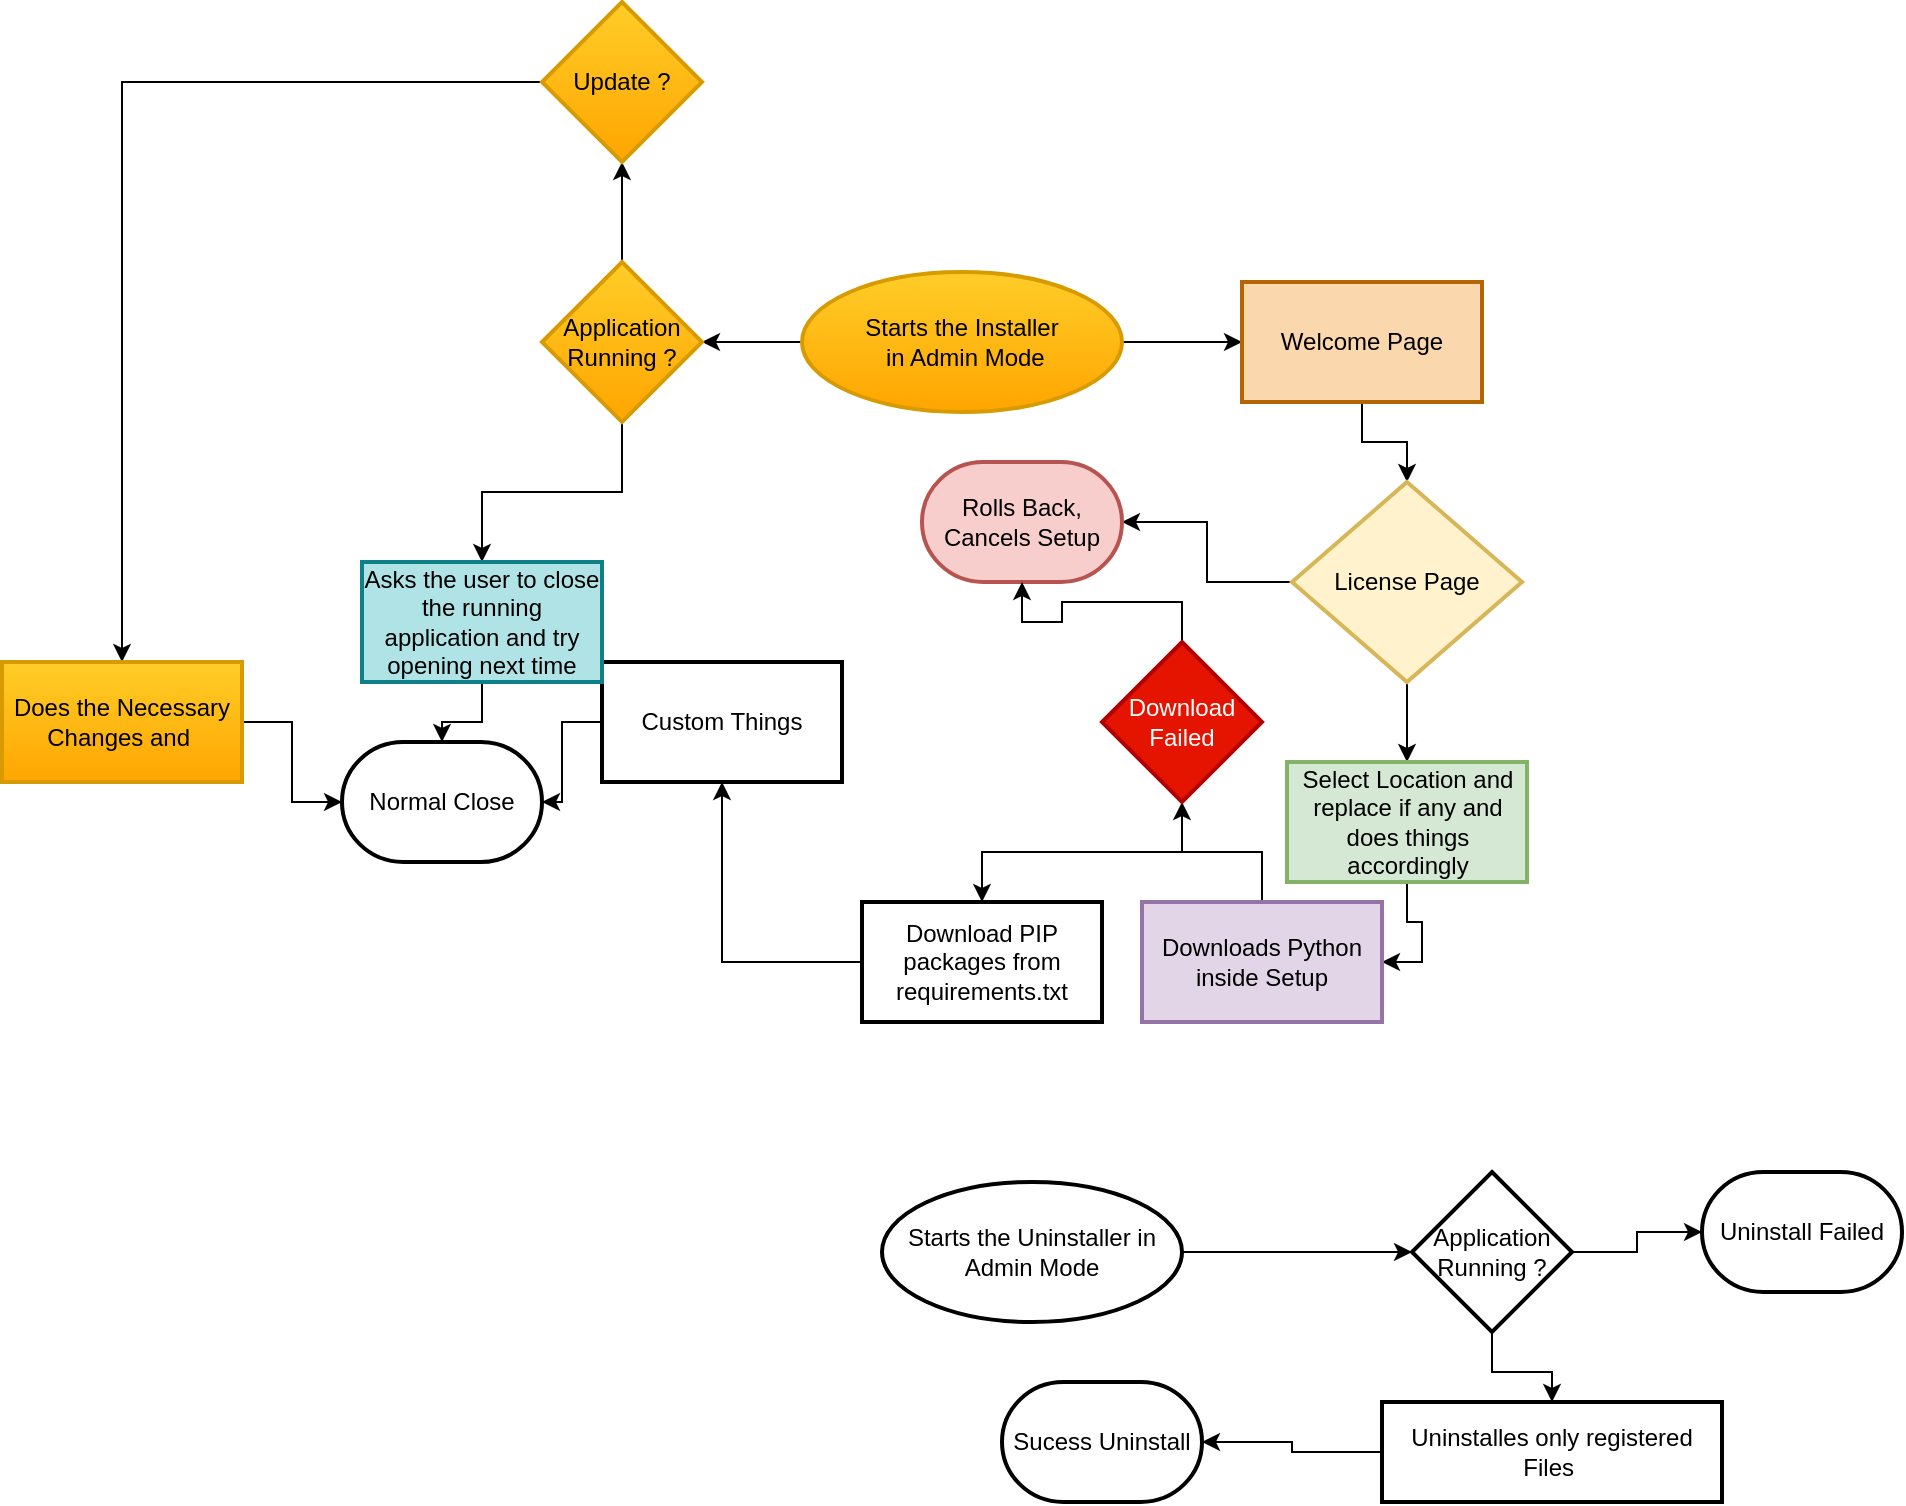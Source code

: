 <mxfile version="16.5.1" type="device"><diagram id="_VpselE5M7QC7wKxZGp2" name="Page-1"><mxGraphModel dx="1632" dy="1679" grid="1" gridSize="10" guides="1" tooltips="1" connect="1" arrows="1" fold="1" page="1" pageScale="1" pageWidth="850" pageHeight="1100" math="0" shadow="0"><root><mxCell id="0"/><mxCell id="1" parent="0"/><mxCell id="8cqjOFYSIfdmXxTnjQxW-3" value="" style="edgeStyle=orthogonalEdgeStyle;rounded=0;orthogonalLoop=1;jettySize=auto;html=1;" edge="1" parent="1" source="8cqjOFYSIfdmXxTnjQxW-1" target="8cqjOFYSIfdmXxTnjQxW-2"><mxGeometry relative="1" as="geometry"/></mxCell><mxCell id="8cqjOFYSIfdmXxTnjQxW-27" value="" style="edgeStyle=orthogonalEdgeStyle;rounded=0;orthogonalLoop=1;jettySize=auto;html=1;" edge="1" parent="1" source="8cqjOFYSIfdmXxTnjQxW-1" target="8cqjOFYSIfdmXxTnjQxW-26"><mxGeometry relative="1" as="geometry"/></mxCell><mxCell id="8cqjOFYSIfdmXxTnjQxW-1" value="Starts the Installer&lt;br&gt;&amp;nbsp;in Admin Mode" style="strokeWidth=2;html=1;shape=mxgraph.flowchart.start_1;whiteSpace=wrap;fillColor=#ffcd28;gradientColor=#ffa500;strokeColor=#d79b00;" vertex="1" parent="1"><mxGeometry x="290" y="115" width="160" height="70" as="geometry"/></mxCell><mxCell id="8cqjOFYSIfdmXxTnjQxW-7" value="" style="edgeStyle=orthogonalEdgeStyle;rounded=0;orthogonalLoop=1;jettySize=auto;html=1;" edge="1" parent="1" source="8cqjOFYSIfdmXxTnjQxW-2" target="8cqjOFYSIfdmXxTnjQxW-6"><mxGeometry relative="1" as="geometry"/></mxCell><mxCell id="8cqjOFYSIfdmXxTnjQxW-2" value="Welcome Page" style="whiteSpace=wrap;html=1;strokeWidth=2;fillColor=#fad7ac;strokeColor=#b46504;" vertex="1" parent="1"><mxGeometry x="510" y="120" width="120" height="60" as="geometry"/></mxCell><mxCell id="8cqjOFYSIfdmXxTnjQxW-9" value="" style="edgeStyle=orthogonalEdgeStyle;rounded=0;orthogonalLoop=1;jettySize=auto;html=1;" edge="1" parent="1" source="8cqjOFYSIfdmXxTnjQxW-6" target="8cqjOFYSIfdmXxTnjQxW-8"><mxGeometry relative="1" as="geometry"/></mxCell><mxCell id="8cqjOFYSIfdmXxTnjQxW-12" value="" style="edgeStyle=orthogonalEdgeStyle;rounded=0;orthogonalLoop=1;jettySize=auto;html=1;" edge="1" parent="1" source="8cqjOFYSIfdmXxTnjQxW-6" target="8cqjOFYSIfdmXxTnjQxW-10"><mxGeometry relative="1" as="geometry"/></mxCell><mxCell id="8cqjOFYSIfdmXxTnjQxW-6" value="License Page" style="rhombus;whiteSpace=wrap;html=1;strokeWidth=2;fillColor=#fff2cc;strokeColor=#d6b656;" vertex="1" parent="1"><mxGeometry x="535" y="220" width="115" height="100" as="geometry"/></mxCell><mxCell id="8cqjOFYSIfdmXxTnjQxW-14" value="" style="edgeStyle=orthogonalEdgeStyle;rounded=0;orthogonalLoop=1;jettySize=auto;html=1;entryX=1;entryY=0.5;entryDx=0;entryDy=0;" edge="1" parent="1" source="8cqjOFYSIfdmXxTnjQxW-8" target="8cqjOFYSIfdmXxTnjQxW-13"><mxGeometry relative="1" as="geometry"/></mxCell><mxCell id="8cqjOFYSIfdmXxTnjQxW-8" value="Select Location and replace if any and does things accordingly" style="whiteSpace=wrap;html=1;strokeWidth=2;fillColor=#d5e8d4;strokeColor=#82b366;" vertex="1" parent="1"><mxGeometry x="532.5" y="360" width="120" height="60" as="geometry"/></mxCell><mxCell id="8cqjOFYSIfdmXxTnjQxW-10" value="Rolls Back, Cancels Setup" style="strokeWidth=2;html=1;shape=mxgraph.flowchart.terminator;whiteSpace=wrap;fillColor=#f8cecc;strokeColor=#b85450;" vertex="1" parent="1"><mxGeometry x="350" y="210" width="100" height="60" as="geometry"/></mxCell><mxCell id="8cqjOFYSIfdmXxTnjQxW-16" value="" style="edgeStyle=orthogonalEdgeStyle;rounded=0;orthogonalLoop=1;jettySize=auto;html=1;" edge="1" parent="1" source="8cqjOFYSIfdmXxTnjQxW-13" target="8cqjOFYSIfdmXxTnjQxW-15"><mxGeometry relative="1" as="geometry"/></mxCell><mxCell id="8cqjOFYSIfdmXxTnjQxW-13" value="Downloads Python inside Setup" style="whiteSpace=wrap;html=1;strokeWidth=2;fillColor=#e1d5e7;strokeColor=#9673a6;" vertex="1" parent="1"><mxGeometry x="460" y="430" width="120" height="60" as="geometry"/></mxCell><mxCell id="8cqjOFYSIfdmXxTnjQxW-21" value="" style="edgeStyle=orthogonalEdgeStyle;rounded=0;orthogonalLoop=1;jettySize=auto;html=1;" edge="1" parent="1" source="8cqjOFYSIfdmXxTnjQxW-15" target="8cqjOFYSIfdmXxTnjQxW-20"><mxGeometry relative="1" as="geometry"/></mxCell><mxCell id="8cqjOFYSIfdmXxTnjQxW-22" value="" style="edgeStyle=orthogonalEdgeStyle;rounded=0;orthogonalLoop=1;jettySize=auto;html=1;" edge="1" parent="1" source="8cqjOFYSIfdmXxTnjQxW-15" target="8cqjOFYSIfdmXxTnjQxW-10"><mxGeometry relative="1" as="geometry"/></mxCell><mxCell id="8cqjOFYSIfdmXxTnjQxW-15" value="Download Failed" style="rhombus;whiteSpace=wrap;html=1;strokeWidth=2;fillColor=#e51400;fontColor=#ffffff;strokeColor=#B20000;" vertex="1" parent="1"><mxGeometry x="440" y="300" width="80" height="80" as="geometry"/></mxCell><mxCell id="8cqjOFYSIfdmXxTnjQxW-24" value="" style="edgeStyle=orthogonalEdgeStyle;rounded=0;orthogonalLoop=1;jettySize=auto;html=1;" edge="1" parent="1" source="8cqjOFYSIfdmXxTnjQxW-20" target="8cqjOFYSIfdmXxTnjQxW-23"><mxGeometry relative="1" as="geometry"/></mxCell><mxCell id="8cqjOFYSIfdmXxTnjQxW-20" value="Download PIP packages from requirements.txt" style="whiteSpace=wrap;html=1;strokeWidth=2;" vertex="1" parent="1"><mxGeometry x="320" y="430" width="120" height="60" as="geometry"/></mxCell><mxCell id="8cqjOFYSIfdmXxTnjQxW-37" value="" style="edgeStyle=orthogonalEdgeStyle;rounded=0;orthogonalLoop=1;jettySize=auto;html=1;" edge="1" parent="1" source="8cqjOFYSIfdmXxTnjQxW-23" target="8cqjOFYSIfdmXxTnjQxW-36"><mxGeometry relative="1" as="geometry"/></mxCell><mxCell id="8cqjOFYSIfdmXxTnjQxW-23" value="Custom Things" style="whiteSpace=wrap;html=1;strokeWidth=2;" vertex="1" parent="1"><mxGeometry x="190" y="310" width="120" height="60" as="geometry"/></mxCell><mxCell id="8cqjOFYSIfdmXxTnjQxW-29" value="" style="edgeStyle=orthogonalEdgeStyle;rounded=0;orthogonalLoop=1;jettySize=auto;html=1;" edge="1" parent="1" source="8cqjOFYSIfdmXxTnjQxW-26" target="8cqjOFYSIfdmXxTnjQxW-28"><mxGeometry relative="1" as="geometry"/></mxCell><mxCell id="8cqjOFYSIfdmXxTnjQxW-33" value="" style="edgeStyle=orthogonalEdgeStyle;rounded=0;orthogonalLoop=1;jettySize=auto;html=1;" edge="1" parent="1" source="8cqjOFYSIfdmXxTnjQxW-26" target="8cqjOFYSIfdmXxTnjQxW-32"><mxGeometry relative="1" as="geometry"/></mxCell><mxCell id="8cqjOFYSIfdmXxTnjQxW-26" value="Application Running ?" style="rhombus;whiteSpace=wrap;html=1;fillColor=#ffcd28;strokeColor=#d79b00;strokeWidth=2;gradientColor=#ffa500;" vertex="1" parent="1"><mxGeometry x="160" y="110" width="80" height="80" as="geometry"/></mxCell><mxCell id="8cqjOFYSIfdmXxTnjQxW-38" value="" style="edgeStyle=orthogonalEdgeStyle;rounded=0;orthogonalLoop=1;jettySize=auto;html=1;" edge="1" parent="1" source="8cqjOFYSIfdmXxTnjQxW-28" target="8cqjOFYSIfdmXxTnjQxW-36"><mxGeometry relative="1" as="geometry"/></mxCell><mxCell id="8cqjOFYSIfdmXxTnjQxW-28" value="Asks the user to close the running application and try opening next time" style="whiteSpace=wrap;html=1;fillColor=#b0e3e6;strokeColor=#0e8088;strokeWidth=2;" vertex="1" parent="1"><mxGeometry x="70" y="260" width="120" height="60" as="geometry"/></mxCell><mxCell id="8cqjOFYSIfdmXxTnjQxW-35" value="" style="edgeStyle=orthogonalEdgeStyle;rounded=0;orthogonalLoop=1;jettySize=auto;html=1;" edge="1" parent="1" source="8cqjOFYSIfdmXxTnjQxW-32" target="8cqjOFYSIfdmXxTnjQxW-34"><mxGeometry relative="1" as="geometry"/></mxCell><mxCell id="8cqjOFYSIfdmXxTnjQxW-32" value="Update ?" style="rhombus;whiteSpace=wrap;html=1;fillColor=#ffcd28;strokeColor=#d79b00;strokeWidth=2;gradientColor=#ffa500;" vertex="1" parent="1"><mxGeometry x="160" y="-20" width="80" height="80" as="geometry"/></mxCell><mxCell id="8cqjOFYSIfdmXxTnjQxW-39" value="" style="edgeStyle=orthogonalEdgeStyle;rounded=0;orthogonalLoop=1;jettySize=auto;html=1;" edge="1" parent="1" source="8cqjOFYSIfdmXxTnjQxW-34" target="8cqjOFYSIfdmXxTnjQxW-36"><mxGeometry relative="1" as="geometry"/></mxCell><mxCell id="8cqjOFYSIfdmXxTnjQxW-34" value="Does the Necessary Changes and&amp;nbsp;" style="whiteSpace=wrap;html=1;fillColor=#ffcd28;strokeColor=#d79b00;strokeWidth=2;gradientColor=#ffa500;" vertex="1" parent="1"><mxGeometry x="-110" y="310" width="120" height="60" as="geometry"/></mxCell><mxCell id="8cqjOFYSIfdmXxTnjQxW-36" value="Normal Close" style="strokeWidth=2;html=1;shape=mxgraph.flowchart.terminator;whiteSpace=wrap;" vertex="1" parent="1"><mxGeometry x="60" y="350" width="100" height="60" as="geometry"/></mxCell><mxCell id="8cqjOFYSIfdmXxTnjQxW-42" value="" style="edgeStyle=orthogonalEdgeStyle;rounded=0;orthogonalLoop=1;jettySize=auto;html=1;" edge="1" parent="1" source="8cqjOFYSIfdmXxTnjQxW-40" target="8cqjOFYSIfdmXxTnjQxW-41"><mxGeometry relative="1" as="geometry"/></mxCell><mxCell id="8cqjOFYSIfdmXxTnjQxW-40" value="Starts the Uninstaller in Admin Mode" style="strokeWidth=2;html=1;shape=mxgraph.flowchart.start_1;whiteSpace=wrap;" vertex="1" parent="1"><mxGeometry x="330" y="570" width="150" height="70" as="geometry"/></mxCell><mxCell id="8cqjOFYSIfdmXxTnjQxW-44" value="" style="edgeStyle=orthogonalEdgeStyle;rounded=0;orthogonalLoop=1;jettySize=auto;html=1;" edge="1" parent="1" source="8cqjOFYSIfdmXxTnjQxW-41" target="8cqjOFYSIfdmXxTnjQxW-43"><mxGeometry relative="1" as="geometry"/></mxCell><mxCell id="8cqjOFYSIfdmXxTnjQxW-46" value="" style="edgeStyle=orthogonalEdgeStyle;rounded=0;orthogonalLoop=1;jettySize=auto;html=1;" edge="1" parent="1" source="8cqjOFYSIfdmXxTnjQxW-41" target="8cqjOFYSIfdmXxTnjQxW-45"><mxGeometry relative="1" as="geometry"/></mxCell><mxCell id="8cqjOFYSIfdmXxTnjQxW-41" value="Application Running ?" style="rhombus;whiteSpace=wrap;html=1;strokeWidth=2;" vertex="1" parent="1"><mxGeometry x="595" y="565" width="80" height="80" as="geometry"/></mxCell><mxCell id="8cqjOFYSIfdmXxTnjQxW-48" value="" style="edgeStyle=orthogonalEdgeStyle;rounded=0;orthogonalLoop=1;jettySize=auto;html=1;" edge="1" parent="1" source="8cqjOFYSIfdmXxTnjQxW-43" target="8cqjOFYSIfdmXxTnjQxW-47"><mxGeometry relative="1" as="geometry"/></mxCell><mxCell id="8cqjOFYSIfdmXxTnjQxW-43" value="Uninstalles only registered Files&amp;nbsp;" style="whiteSpace=wrap;html=1;strokeWidth=2;" vertex="1" parent="1"><mxGeometry x="580" y="680" width="170" height="50" as="geometry"/></mxCell><mxCell id="8cqjOFYSIfdmXxTnjQxW-45" value="Uninstall Failed" style="strokeWidth=2;html=1;shape=mxgraph.flowchart.terminator;whiteSpace=wrap;" vertex="1" parent="1"><mxGeometry x="740" y="565" width="100" height="60" as="geometry"/></mxCell><mxCell id="8cqjOFYSIfdmXxTnjQxW-47" value="Sucess Uninstall" style="strokeWidth=2;html=1;shape=mxgraph.flowchart.terminator;whiteSpace=wrap;" vertex="1" parent="1"><mxGeometry x="390" y="670" width="100" height="60" as="geometry"/></mxCell></root></mxGraphModel></diagram></mxfile>